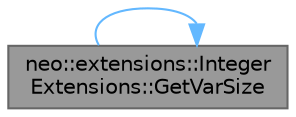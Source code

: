 digraph "neo::extensions::IntegerExtensions::GetVarSize"
{
 // LATEX_PDF_SIZE
  bgcolor="transparent";
  edge [fontname=Helvetica,fontsize=10,labelfontname=Helvetica,labelfontsize=10];
  node [fontname=Helvetica,fontsize=10,shape=box,height=0.2,width=0.4];
  rankdir="LR";
  Node1 [id="Node000001",label="neo::extensions::Integer\lExtensions::GetVarSize",height=0.2,width=0.4,color="gray40", fillcolor="grey60", style="filled", fontcolor="black",tooltip="Gets the size of variable-length of the data."];
  Node1 -> Node1 [id="edge1_Node000001_Node000001",color="steelblue1",style="solid",tooltip=" "];
}
